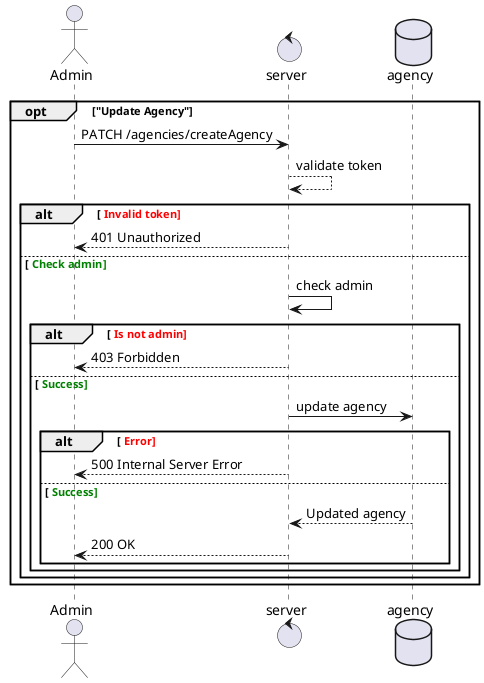 @startuml udapte Agency
    actor Admin
    control server
    database agency

    opt "Update Agency"
        Admin -> server : PATCH /agencies/createAgency
        server --> server : validate token
        alt <font color=Red> Invalid token
            Admin <-- server : 401 Unauthorized
        else <font color=Green> Check admin
                server -> server : check admin
            alt <font color=Red> Is not admin
                Admin <-- server : 403 Forbidden
            else <font color=Green> Success
                server -> agency : update agency
                alt <font color=Red> Error
                    Admin <-- server : 500 Internal Server Error
                else <font color=Green> Success
                    server <-- agency : Updated agency
                    Admin <-- server : 200 OK
                end
            end
        end
    end
@enduml